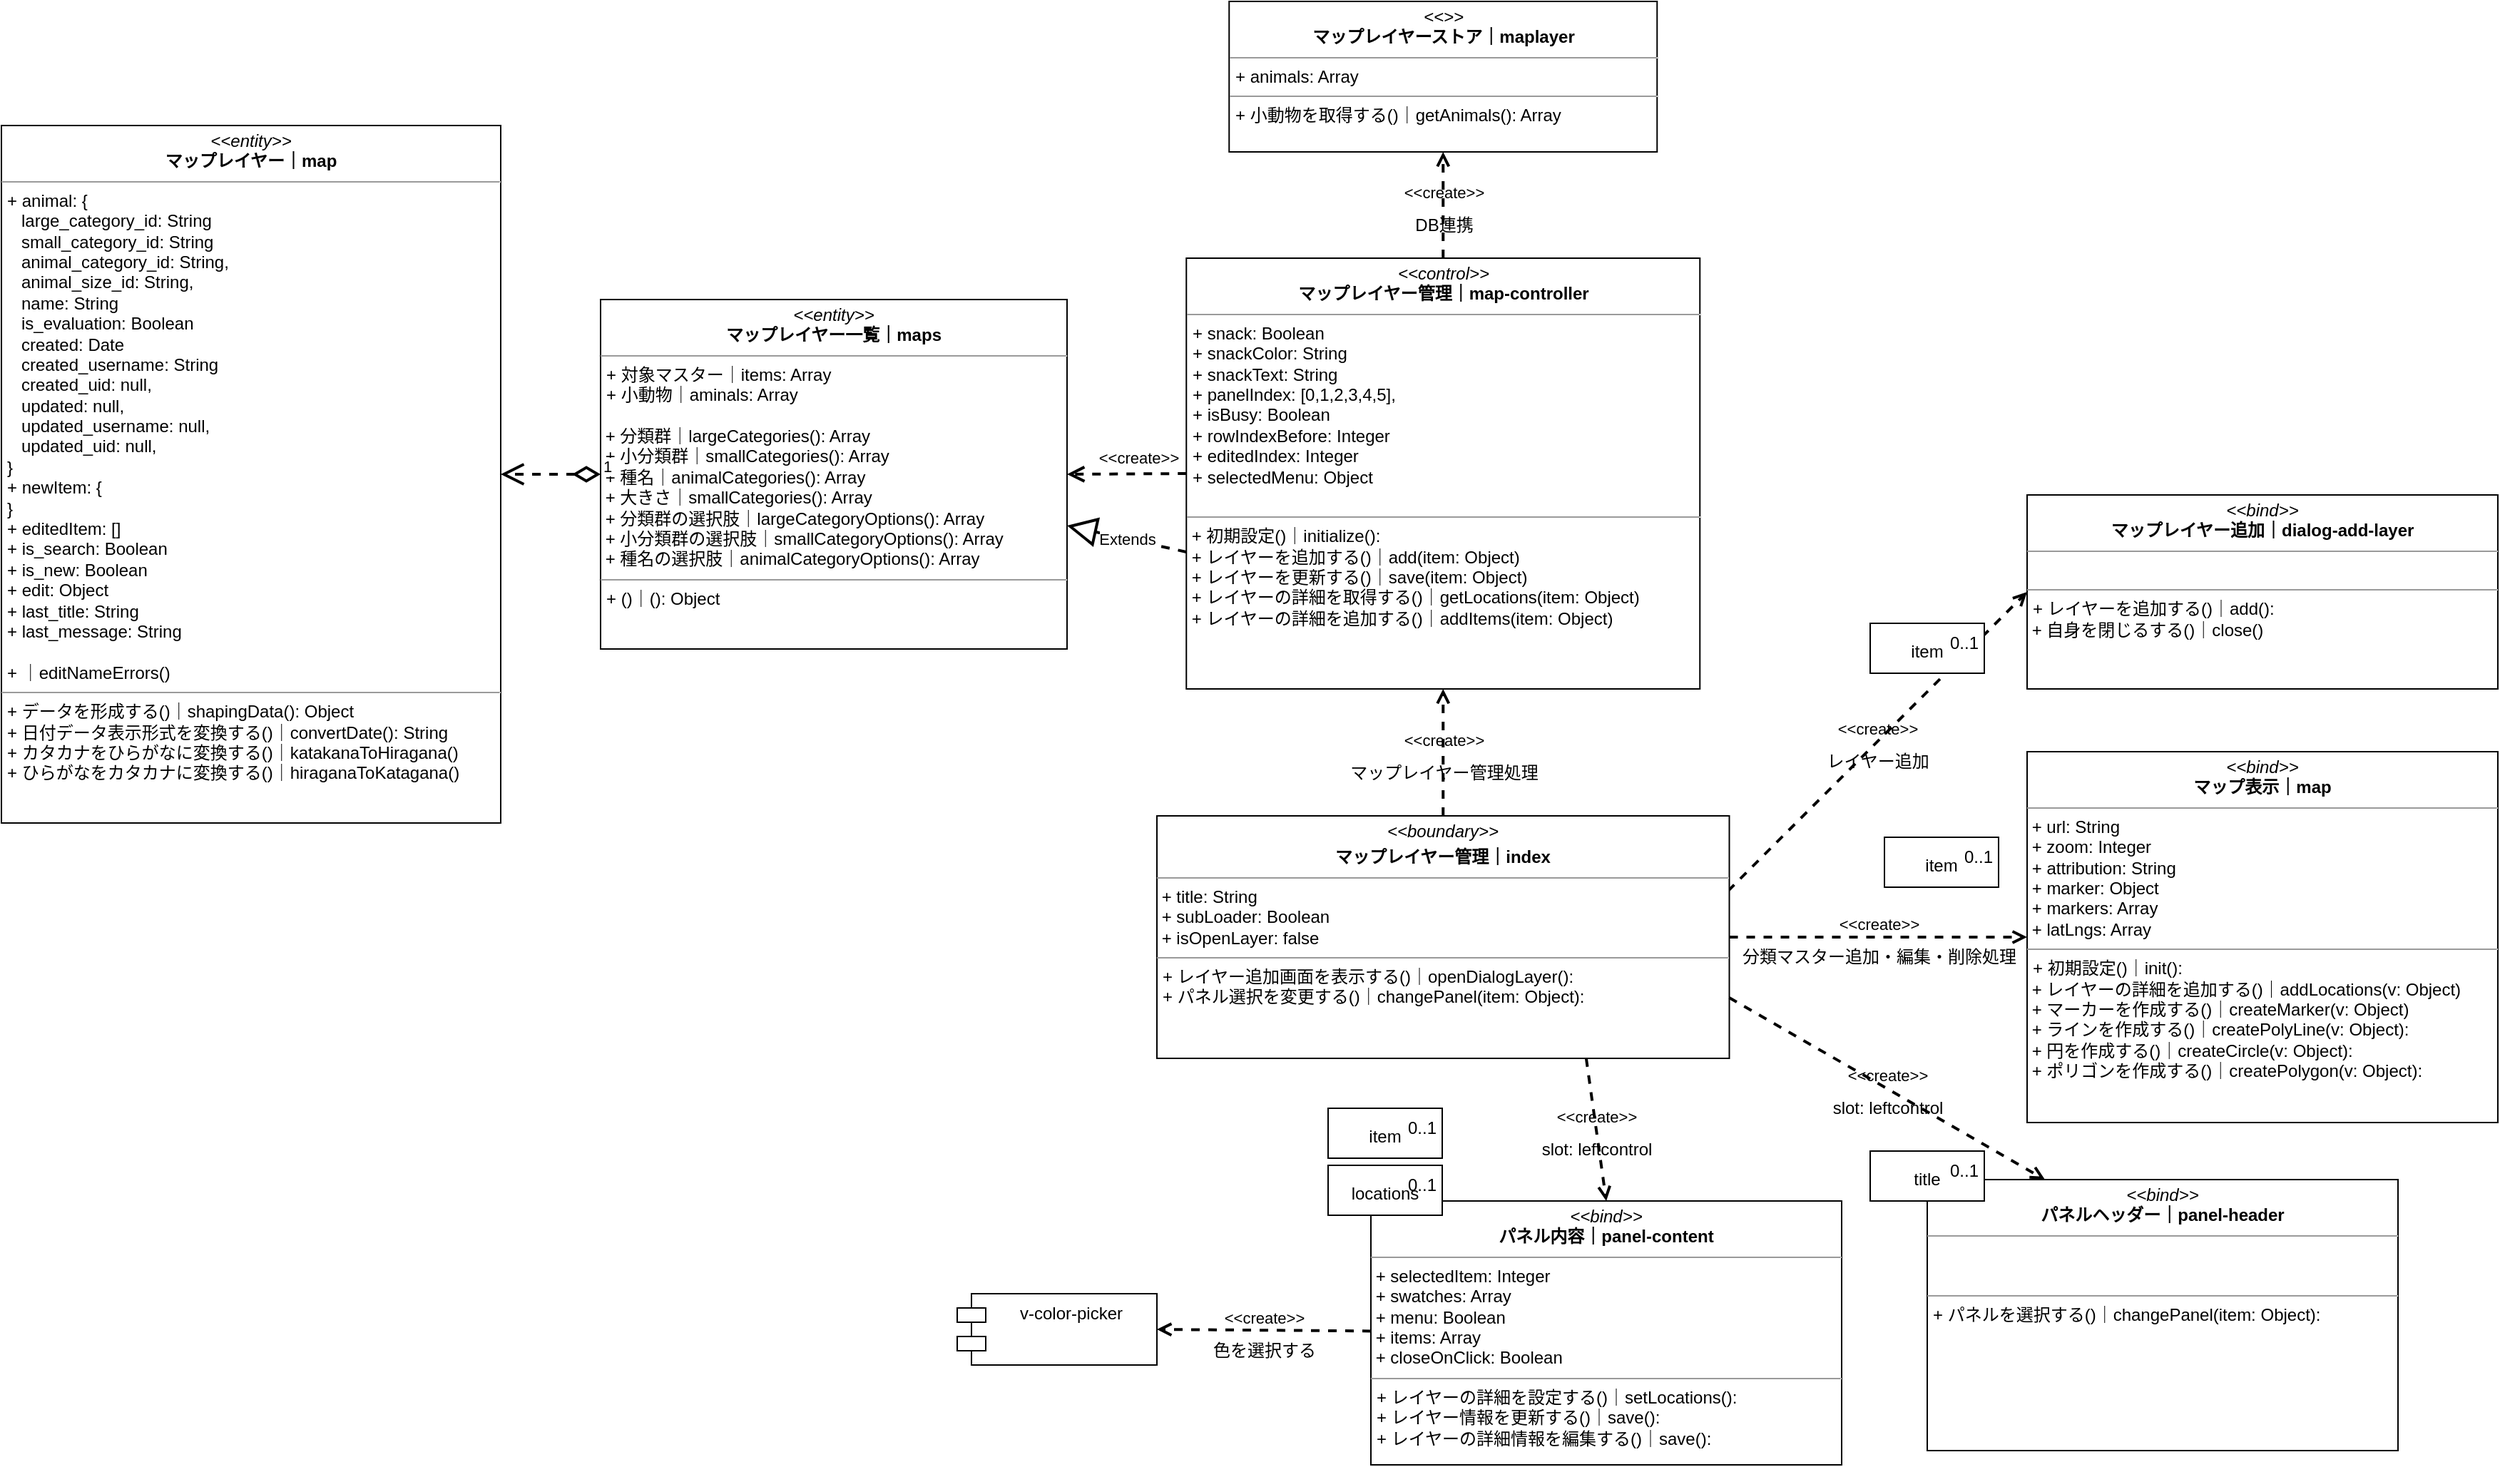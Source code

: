 <mxfile version="20.3.6" type="github">
  <diagram id="1vQAmfwqQpi16tIRLO6_" name="ページ1">
    <mxGraphModel dx="1544" dy="3394" grid="1" gridSize="10" guides="1" tooltips="1" connect="1" arrows="1" fold="1" page="1" pageScale="1" pageWidth="1654" pageHeight="1169" math="0" shadow="0">
      <root>
        <mxCell id="0" />
        <mxCell id="1" parent="0" />
        <mxCell id="9pBoTxXE3n9o_mQpE5U--1" value="&lt;p style=&quot;margin:0px;margin-top:4px;text-align:center;&quot;&gt;&lt;i&gt;&amp;lt;&amp;lt;control&amp;gt;&amp;gt;&lt;/i&gt;&lt;br&gt;&lt;b&gt;マップレイヤー管理｜map-controller&lt;/b&gt;&lt;/p&gt;&lt;hr size=&quot;1&quot;&gt;&lt;p style=&quot;margin:0px;margin-left:4px;&quot;&gt;+&amp;nbsp;&lt;span style=&quot;background-color: initial;&quot;&gt;snack: Boolean&lt;/span&gt;&lt;/p&gt;&lt;p style=&quot;margin:0px;margin-left:4px;&quot;&gt;+ snackColor: String&lt;/p&gt;&lt;p style=&quot;margin:0px;margin-left:4px;&quot;&gt;+ snackText: String&lt;/p&gt;&lt;p style=&quot;margin:0px;margin-left:4px;&quot;&gt;+ panelIndex: [0,1,2,3,4,5],&lt;/p&gt;&lt;p style=&quot;margin:0px;margin-left:4px;&quot;&gt;+ isBusy: Boolean&lt;/p&gt;&lt;p style=&quot;margin:0px;margin-left:4px;&quot;&gt;+ rowIndexBefore: Integer&lt;/p&gt;&lt;p style=&quot;margin:0px;margin-left:4px;&quot;&gt;+ editedIndex: Integer&lt;/p&gt;&lt;p style=&quot;margin:0px;margin-left:4px;&quot;&gt;+ selectedMenu: Object&lt;/p&gt;&lt;br&gt;&lt;div&gt;&lt;/div&gt;&lt;hr size=&quot;1&quot;&gt;&lt;p style=&quot;margin:0px;margin-left:4px;&quot;&gt;&lt;/p&gt;&amp;nbsp;+ 初期設定()｜initialize():&amp;nbsp;&lt;br&gt;&amp;nbsp;&lt;span style=&quot;background-color: initial;&quot;&gt;+&amp;nbsp;&lt;/span&gt;レイヤーを追加する()｜&lt;span style=&quot;background-color: initial;&quot;&gt;add(item: Object)&lt;br&gt;&lt;/span&gt;&amp;nbsp;&lt;span style=&quot;background-color: initial;&quot;&gt;+&amp;nbsp;&lt;/span&gt;レイヤーを更新する()｜&lt;span style=&quot;background-color: initial;&quot;&gt;save(item: Object)&lt;/span&gt;&lt;span style=&quot;background-color: initial;&quot;&gt;&lt;br&gt;&lt;/span&gt;&amp;nbsp;&lt;span style=&quot;background-color: initial;&quot;&gt;+&amp;nbsp;&lt;/span&gt;レイヤーの詳細を取得する()｜&lt;span style=&quot;background-color: initial;&quot;&gt;getLocations(item: Object)&lt;br&gt;&lt;/span&gt;&amp;nbsp;&lt;span style=&quot;background-color: initial;&quot;&gt;+&amp;nbsp;&lt;/span&gt;レイヤーの詳細を追加する()｜&lt;span style=&quot;background-color: initial;&quot;&gt;addItems(item: Object)&lt;/span&gt;&lt;span style=&quot;background-color: initial;&quot;&gt;&lt;br&gt;&lt;/span&gt;" style="verticalAlign=top;align=left;overflow=fill;fontSize=12;fontFamily=Helvetica;html=1;" vertex="1" parent="1">
          <mxGeometry x="880.63" y="-2126" width="360" height="302" as="geometry" />
        </mxCell>
        <mxCell id="9pBoTxXE3n9o_mQpE5U--2" value="&lt;p style=&quot;margin:0px;margin-top:4px;text-align:center;&quot;&gt;&lt;i&gt;&amp;lt;&amp;lt;entity&amp;gt;&amp;gt;&lt;/i&gt;&lt;br&gt;&lt;b&gt;マップレイヤー｜map&lt;/b&gt;&lt;/p&gt;&lt;hr size=&quot;1&quot;&gt;&lt;p style=&quot;margin:0px;margin-left:4px;&quot;&gt;&lt;span style=&quot;background-color: initial;&quot;&gt;+ animal: {&amp;nbsp;&lt;/span&gt;&lt;/p&gt;&lt;p style=&quot;margin:0px;margin-left:4px;&quot;&gt;&amp;nbsp; &amp;nbsp;large_category_id: String&lt;/p&gt;&lt;p style=&quot;margin:0px;margin-left:4px;&quot;&gt;&amp;nbsp; &amp;nbsp;small_category_id: String&lt;/p&gt;&lt;p style=&quot;margin:0px;margin-left:4px;&quot;&gt;&amp;nbsp; &amp;nbsp;animal_category_id: String,&lt;/p&gt;&lt;p style=&quot;margin:0px;margin-left:4px;&quot;&gt;&amp;nbsp; &amp;nbsp;animal_size_id: String,&lt;/p&gt;&lt;p style=&quot;margin:0px;margin-left:4px;&quot;&gt;&amp;nbsp; &amp;nbsp;name: String&lt;/p&gt;&lt;p style=&quot;margin:0px;margin-left:4px;&quot;&gt;&lt;span style=&quot;background-color: initial;&quot;&gt;&amp;nbsp; &amp;nbsp;is_evaluation: Boolean&lt;/span&gt;&lt;br&gt;&lt;/p&gt;&lt;p style=&quot;margin:0px;margin-left:4px;&quot;&gt;&amp;nbsp; &amp;nbsp;created: Date&lt;/p&gt;&lt;p style=&quot;margin:0px;margin-left:4px;&quot;&gt;&amp;nbsp; &amp;nbsp;created_username: String&lt;/p&gt;&lt;p style=&quot;margin:0px;margin-left:4px;&quot;&gt;&amp;nbsp; &amp;nbsp;created_uid: null,&lt;/p&gt;&lt;p style=&quot;margin:0px;margin-left:4px;&quot;&gt;&amp;nbsp; &amp;nbsp;updated: null,&lt;/p&gt;&lt;p style=&quot;margin:0px;margin-left:4px;&quot;&gt;&amp;nbsp; &amp;nbsp;updated_username: null,&lt;/p&gt;&lt;p style=&quot;margin:0px;margin-left:4px;&quot;&gt;&amp;nbsp; &amp;nbsp;updated_uid: null,&lt;/p&gt;&lt;p style=&quot;margin:0px;margin-left:4px;&quot;&gt;}&lt;/p&gt;&lt;p style=&quot;margin: 0px 0px 0px 4px;&quot;&gt;+&amp;nbsp;newItem: {&lt;/p&gt;&lt;p style=&quot;margin: 0px 0px 0px 4px;&quot;&gt;}&lt;/p&gt;&lt;p style=&quot;margin: 0px 0px 0px 4px;&quot;&gt;&lt;span style=&quot;background-color: initial;&quot;&gt;+ editedItem: []&lt;/span&gt;&lt;/p&gt;&lt;p style=&quot;margin: 0px 0px 0px 4px;&quot;&gt;+&amp;nbsp;is_search: Boolean&lt;/p&gt;&lt;p style=&quot;margin: 0px 0px 0px 4px;&quot;&gt;+&amp;nbsp;is_new: Boolean&lt;br&gt;&lt;/p&gt;&lt;p style=&quot;margin: 0px 0px 0px 4px;&quot;&gt;+&amp;nbsp;edit: Object&lt;br&gt;&lt;/p&gt;&lt;p style=&quot;margin: 0px 0px 0px 4px;&quot;&gt;+&amp;nbsp;last_title: String&lt;/p&gt;&lt;p style=&quot;margin: 0px 0px 0px 4px;&quot;&gt;+&amp;nbsp;last_message: String&lt;/p&gt;&lt;p style=&quot;margin: 0px 0px 0px 4px;&quot;&gt;&lt;br&gt;&lt;/p&gt;&lt;p style=&quot;margin: 0px 0px 0px 4px;&quot;&gt;+ ｜editNameErrors()&lt;/p&gt;&lt;hr size=&quot;1&quot;&gt;&lt;p style=&quot;margin:0px;margin-left:4px;&quot;&gt;+ データを形成する()｜shapingData(): Object&lt;br&gt;&lt;/p&gt;&lt;p style=&quot;margin:0px;margin-left:4px;&quot;&gt;+ 日付データ表示形式を変換する()｜convertDate(): String&lt;br&gt;&lt;/p&gt;&lt;p style=&quot;margin:0px;margin-left:4px;&quot;&gt;+ カタカナをひらがなに変換する()｜katakanaToHiragana()&lt;/p&gt;&lt;p style=&quot;margin:0px;margin-left:4px;&quot;&gt;+ ひらがなをカタカナ&lt;span style=&quot;background-color: initial;&quot;&gt;に変換する()｜hiraganaToKatagana()&lt;/span&gt;&lt;/p&gt;" style="verticalAlign=top;align=left;overflow=fill;fontSize=12;fontFamily=Helvetica;html=1;" vertex="1" parent="1">
          <mxGeometry x="50" y="-2219" width="350" height="489" as="geometry" />
        </mxCell>
        <mxCell id="9pBoTxXE3n9o_mQpE5U--3" value="&lt;p style=&quot;margin:0px;margin-top:4px;text-align:center;&quot;&gt;&lt;i&gt;&amp;lt;&amp;lt;entity&amp;gt;&amp;gt;&lt;/i&gt;&lt;br&gt;&lt;b&gt;マップレイヤー一覧｜&lt;/b&gt;&lt;b&gt;map&lt;/b&gt;&lt;b&gt;s&lt;/b&gt;&lt;br&gt;&lt;/p&gt;&lt;hr size=&quot;1&quot;&gt;&lt;p style=&quot;margin:0px;margin-left:4px;&quot;&gt;+ 対象マスター｜items: Array&lt;/p&gt;&lt;p style=&quot;margin:0px;margin-left:4px;&quot;&gt;+ 小動物｜aminals: Array&lt;br&gt;&lt;/p&gt;&lt;p style=&quot;margin:0px;margin-left:4px;&quot;&gt;&lt;br&gt;&lt;/p&gt;&lt;div style=&quot;&quot;&gt;&lt;div&gt;&amp;nbsp;+ 分類群｜largeCategories(): Array&lt;/div&gt;&lt;div&gt;&amp;nbsp;+ 小分類群｜smallCategories(): Array&lt;/div&gt;&lt;div&gt;&amp;nbsp;+ 種名｜animalCategories(): Array&lt;br&gt;&lt;/div&gt;&lt;div&gt;&amp;nbsp;+ 大きさ｜smallCategories(): Array&lt;br&gt;&lt;/div&gt;&lt;div&gt;&amp;nbsp;+ 分類群の選択肢｜largeCategoryOptions(): Array&lt;/div&gt;&lt;div&gt;&amp;nbsp;+ 小分類群の選択肢｜smallCategoryOptions(): Array&lt;br&gt;&lt;/div&gt;&lt;div&gt;&amp;nbsp;+ 種名の選択肢｜animalCategoryOptions(): Array&lt;/div&gt;&lt;/div&gt;&lt;hr size=&quot;1&quot;&gt;&lt;p style=&quot;margin:0px;margin-left:4px;&quot;&gt;&lt;span style=&quot;background-color: initial;&quot;&gt;+ ()｜(): Object&lt;/span&gt;&lt;br&gt;&lt;/p&gt;&lt;p style=&quot;margin:0px;margin-left:4px;&quot;&gt;&lt;br&gt;&lt;/p&gt;" style="verticalAlign=top;align=left;overflow=fill;fontSize=12;fontFamily=Helvetica;html=1;fontColor=#000000;" vertex="1" parent="1">
          <mxGeometry x="470" y="-2097" width="327" height="245" as="geometry" />
        </mxCell>
        <mxCell id="9pBoTxXE3n9o_mQpE5U--4" value="&lt;p style=&quot;margin:0px;margin-top:4px;text-align:center;&quot;&gt;&lt;i&gt;&amp;lt;&amp;lt;bind&amp;gt;&amp;gt;&lt;/i&gt;&lt;br&gt;&lt;b&gt;マップレイヤー追加｜&lt;/b&gt;&lt;b style=&quot;background-color: initial;&quot;&gt;dialog-add-layer&lt;/b&gt;&lt;/p&gt;&lt;hr size=&quot;1&quot;&gt;&lt;div&gt;&lt;/div&gt;&lt;br&gt;&lt;hr size=&quot;1&quot;&gt;&lt;p style=&quot;margin:0px;margin-left:4px;&quot;&gt;+ レイヤーを追加する()｜add():&amp;nbsp;&lt;/p&gt;&amp;nbsp;+ 自身を閉じるする()｜close()" style="verticalAlign=top;align=left;overflow=fill;fontSize=12;fontFamily=Helvetica;html=1;" vertex="1" parent="1">
          <mxGeometry x="1470" y="-1960" width="330" height="136" as="geometry" />
        </mxCell>
        <mxCell id="9pBoTxXE3n9o_mQpE5U--5" value="&amp;lt;&amp;lt;create&amp;gt;&amp;gt;" style="endArrow=open;html=1;rounded=0;align=center;verticalAlign=bottom;dashed=1;endFill=0;labelBackgroundColor=none;fontColor=#000000;startSize=22;endSize=6;sourcePerimeterSpacing=0;targetPerimeterSpacing=0;strokeWidth=2;jumpSize=6;exitX=0.998;exitY=0.309;exitDx=0;exitDy=0;entryX=0;entryY=0.5;entryDx=0;entryDy=0;exitPerimeter=0;" edge="1" parent="1" source="9pBoTxXE3n9o_mQpE5U--9" target="9pBoTxXE3n9o_mQpE5U--4">
          <mxGeometry relative="1" as="geometry">
            <mxPoint x="1410.002" y="-1926.71" as="sourcePoint" />
            <mxPoint x="1468.08" y="-2190" as="targetPoint" />
          </mxGeometry>
        </mxCell>
        <mxCell id="9pBoTxXE3n9o_mQpE5U--6" value="レイヤー追加" style="resizable=0;html=1;align=center;verticalAlign=top;labelBackgroundColor=none;fontColor=#000000;" connectable="0" vertex="1" parent="9pBoTxXE3n9o_mQpE5U--5">
          <mxGeometry relative="1" as="geometry" />
        </mxCell>
        <mxCell id="9pBoTxXE3n9o_mQpE5U--8" value="&lt;p style=&quot;margin:0px;margin-top:4px;text-align:center;&quot;&gt;&lt;i&gt;&amp;lt;&amp;lt;bind&amp;gt;&amp;gt;&lt;/i&gt;&lt;br&gt;&lt;b&gt;マップ表示｜&lt;/b&gt;&lt;b style=&quot;background-color: initial;&quot;&gt;map&lt;/b&gt;&lt;/p&gt;&lt;hr size=&quot;1&quot;&gt;&lt;div&gt;&lt;span style=&quot;background-color: initial;&quot;&gt;&amp;nbsp;+ url: String&lt;/span&gt;&lt;/div&gt;&lt;div&gt;&amp;nbsp;+ zoom: Integer&lt;/div&gt;&amp;nbsp;+&amp;nbsp;&lt;span style=&quot;background-color: initial;&quot;&gt;attribution: String&lt;/span&gt;&lt;br&gt;&amp;nbsp;+&amp;nbsp;&lt;span style=&quot;background-color: initial;&quot;&gt;marker: Object&lt;/span&gt;&lt;br&gt;&amp;nbsp;+&amp;nbsp;&lt;span style=&quot;background-color: initial;&quot;&gt;markers: Array&lt;/span&gt;&lt;br&gt;&amp;nbsp;+&amp;nbsp;&lt;span style=&quot;background-color: initial;&quot;&gt;latLngs: Array&lt;/span&gt;&lt;br&gt;&lt;hr size=&quot;1&quot;&gt;&lt;p style=&quot;margin:0px;margin-left:4px;&quot;&gt;+ 初期設定()｜init():&amp;nbsp;&lt;/p&gt;&amp;nbsp;+ レイヤーの詳細を追加する()｜addLocations(v: Object)&lt;br&gt;&amp;nbsp;+ マーカーを作成する()｜createMarker(v: Object)&lt;br&gt;&amp;nbsp;+ ラインを作成する()｜createPolyLine(v: Object):&amp;nbsp;&lt;br&gt;&amp;nbsp;+ 円を作成する()｜createCircle(v: Object):&amp;nbsp;&lt;br&gt;&amp;nbsp;+ ポリゴンを作成する()｜createPolygon(v: Object):&amp;nbsp;" style="verticalAlign=top;align=left;overflow=fill;fontSize=12;fontFamily=Helvetica;html=1;" vertex="1" parent="1">
          <mxGeometry x="1470" y="-1780" width="330" height="260" as="geometry" />
        </mxCell>
        <mxCell id="9pBoTxXE3n9o_mQpE5U--9" value="&lt;p style=&quot;margin:0px;margin-top:4px;text-align:center;&quot;&gt;&lt;i&gt;&amp;lt;&amp;lt;boundary&amp;gt;&amp;gt;&lt;/i&gt;&lt;b&gt;&lt;br&gt;&lt;/b&gt;&lt;/p&gt;&lt;p style=&quot;margin:0px;margin-top:4px;text-align:center;&quot;&gt;&lt;b&gt;マップレイヤー管理｜index&lt;/b&gt;&lt;/p&gt;&lt;hr size=&quot;1&quot;&gt;&lt;div&gt;&amp;nbsp;+ title: String&lt;/div&gt;&lt;div&gt;&lt;span style=&quot;background-color: initial;&quot;&gt;&amp;nbsp;+ subLoader: Boolean&lt;/span&gt;&lt;/div&gt;&lt;div&gt;&lt;span style=&quot;background-color: initial;&quot;&gt;&amp;nbsp;+ isOpenLayer: false&lt;/span&gt;&lt;/div&gt;&lt;hr size=&quot;1&quot;&gt;&lt;p style=&quot;margin:0px;margin-left:4px;&quot;&gt;+ レイヤー追加画面を表示する()｜openDialogLayer():&amp;nbsp;&lt;span style=&quot;background-color: initial;&quot;&gt;&lt;br&gt;&lt;/span&gt;&lt;/p&gt;&lt;p style=&quot;margin:0px;margin-left:4px;&quot;&gt;+ パネル選択を変更する()｜changePanel(item: Object):&amp;nbsp;&lt;br&gt;&lt;/p&gt;&lt;p style=&quot;margin:0px;margin-left:4px;&quot;&gt;&lt;/p&gt;" style="verticalAlign=top;align=left;overflow=fill;fontSize=12;fontFamily=Helvetica;html=1;" vertex="1" parent="1">
          <mxGeometry x="860" y="-1735" width="401.25" height="170" as="geometry" />
        </mxCell>
        <mxCell id="9pBoTxXE3n9o_mQpE5U--10" value="&amp;lt;&amp;lt;create&amp;gt;&amp;gt;" style="endArrow=open;html=1;rounded=0;align=center;verticalAlign=bottom;dashed=1;endFill=0;labelBackgroundColor=none;fontColor=#000000;startSize=22;endSize=6;sourcePerimeterSpacing=0;targetPerimeterSpacing=0;strokeWidth=2;jumpSize=6;exitX=1;exitY=0.5;exitDx=0;exitDy=0;entryX=0;entryY=0.5;entryDx=0;entryDy=0;" edge="1" parent="1" source="9pBoTxXE3n9o_mQpE5U--9" target="9pBoTxXE3n9o_mQpE5U--8">
          <mxGeometry relative="1" as="geometry">
            <mxPoint x="1270.448" y="-1697.47" as="sourcePoint" />
            <mxPoint x="1480" y="-1969" as="targetPoint" />
          </mxGeometry>
        </mxCell>
        <mxCell id="9pBoTxXE3n9o_mQpE5U--11" value="分類マスター追加・編集・削除処理" style="resizable=0;html=1;align=center;verticalAlign=top;labelBackgroundColor=none;fontColor=#000000;" connectable="0" vertex="1" parent="9pBoTxXE3n9o_mQpE5U--10">
          <mxGeometry relative="1" as="geometry" />
        </mxCell>
        <mxCell id="9pBoTxXE3n9o_mQpE5U--12" value="&lt;p style=&quot;margin:0px;margin-top:4px;text-align:center;&quot;&gt;&lt;i&gt;&amp;lt;&amp;lt;bind&amp;gt;&amp;gt;&lt;/i&gt;&lt;br&gt;&lt;b&gt;パネルヘッダー｜&lt;/b&gt;&lt;b style=&quot;background-color: initial;&quot;&gt;panel-header&lt;/b&gt;&lt;/p&gt;&lt;hr size=&quot;1&quot;&gt;&lt;div&gt;&lt;br&gt;&lt;/div&gt;&lt;br&gt;&lt;hr size=&quot;1&quot;&gt;&lt;p style=&quot;margin:0px;margin-left:4px;&quot;&gt;+ パネルを選択する()｜changePanel(item: Object):&amp;nbsp;&lt;/p&gt;" style="verticalAlign=top;align=left;overflow=fill;fontSize=12;fontFamily=Helvetica;html=1;" vertex="1" parent="1">
          <mxGeometry x="1400" y="-1480" width="330" height="190" as="geometry" />
        </mxCell>
        <mxCell id="9pBoTxXE3n9o_mQpE5U--13" value="&lt;p style=&quot;margin:0px;margin-top:4px;text-align:center;&quot;&gt;&lt;i&gt;&amp;lt;&amp;lt;&amp;gt;&amp;gt;&lt;/i&gt;&lt;br&gt;&lt;b&gt;マップレイヤーストア｜maplayer&lt;/b&gt;&lt;br&gt;&lt;/p&gt;&lt;hr size=&quot;1&quot;&gt;&lt;p style=&quot;margin:0px;margin-left:4px;&quot;&gt;+ animals: Array&lt;/p&gt;&lt;hr size=&quot;1&quot;&gt;&lt;p style=&quot;margin:0px;margin-left:4px;&quot;&gt;&lt;span style=&quot;background-color: initial;&quot;&gt;+ 小動物を取得する()｜getAnimals(): Array&lt;/span&gt;&lt;/p&gt;" style="verticalAlign=top;align=left;overflow=fill;fontSize=12;fontFamily=Helvetica;html=1;fontColor=#000000;" vertex="1" parent="1">
          <mxGeometry x="910.63" y="-2306" width="300" height="105.5" as="geometry" />
        </mxCell>
        <mxCell id="9pBoTxXE3n9o_mQpE5U--14" value="&amp;lt;&amp;lt;create&amp;gt;&amp;gt;" style="endArrow=open;html=1;rounded=0;align=center;verticalAlign=bottom;dashed=1;endFill=0;labelBackgroundColor=none;fontColor=#000000;startSize=22;endSize=6;sourcePerimeterSpacing=0;targetPerimeterSpacing=0;strokeWidth=2;jumpSize=6;exitX=0.5;exitY=0;exitDx=0;exitDy=0;entryX=0.5;entryY=1;entryDx=0;entryDy=0;" edge="1" parent="1" source="9pBoTxXE3n9o_mQpE5U--1" target="9pBoTxXE3n9o_mQpE5U--13">
          <mxGeometry relative="1" as="geometry">
            <mxPoint x="1268.75" y="-1780" as="sourcePoint" />
            <mxPoint x="1247.261" y="-2054.5" as="targetPoint" />
          </mxGeometry>
        </mxCell>
        <mxCell id="9pBoTxXE3n9o_mQpE5U--15" value="DB連携" style="resizable=0;html=1;align=center;verticalAlign=top;labelBackgroundColor=none;fontColor=#000000;" connectable="0" vertex="1" parent="9pBoTxXE3n9o_mQpE5U--14">
          <mxGeometry relative="1" as="geometry" />
        </mxCell>
        <mxCell id="9pBoTxXE3n9o_mQpE5U--16" value="1" style="endArrow=open;html=1;endSize=12;startArrow=diamondThin;startSize=14;startFill=0;align=left;verticalAlign=bottom;rounded=0;dashed=1;fontColor=#000000;sourcePerimeterSpacing=0;targetPerimeterSpacing=0;strokeWidth=2;jumpSize=6;exitX=0;exitY=0.5;exitDx=0;exitDy=0;entryX=1;entryY=0.5;entryDx=0;entryDy=0;" edge="1" parent="1" source="9pBoTxXE3n9o_mQpE5U--3" target="9pBoTxXE3n9o_mQpE5U--2">
          <mxGeometry x="-1" y="3" relative="1" as="geometry">
            <mxPoint x="570" y="-1664.5" as="sourcePoint" />
            <mxPoint x="480" y="-1664.5" as="targetPoint" />
          </mxGeometry>
        </mxCell>
        <mxCell id="9pBoTxXE3n9o_mQpE5U--17" value="Extends" style="endArrow=block;endSize=16;endFill=0;html=1;rounded=0;dashed=1;fontColor=#000000;sourcePerimeterSpacing=0;targetPerimeterSpacing=0;strokeWidth=2;jumpSize=6;exitX=0;exitY=0.682;exitDx=0;exitDy=0;exitPerimeter=0;" edge="1" parent="1" source="9pBoTxXE3n9o_mQpE5U--1" target="9pBoTxXE3n9o_mQpE5U--3">
          <mxGeometry width="160" relative="1" as="geometry">
            <mxPoint x="1156.25" y="-1704.5" as="sourcePoint" />
            <mxPoint x="897.0" y="-1700.207" as="targetPoint" />
          </mxGeometry>
        </mxCell>
        <mxCell id="9pBoTxXE3n9o_mQpE5U--18" value="&amp;lt;&amp;lt;create&amp;gt;&amp;gt;" style="endArrow=open;startArrow=none;endFill=0;startFill=0;endSize=8;html=1;verticalAlign=bottom;dashed=1;labelBackgroundColor=none;rounded=0;fontColor=#000000;sourcePerimeterSpacing=0;targetPerimeterSpacing=0;strokeWidth=2;jumpSize=6;entryX=1;entryY=0.5;entryDx=0;entryDy=0;exitX=0;exitY=0.5;exitDx=0;exitDy=0;" edge="1" parent="1" source="9pBoTxXE3n9o_mQpE5U--1" target="9pBoTxXE3n9o_mQpE5U--3">
          <mxGeometry x="-0.189" y="-2" width="160" relative="1" as="geometry">
            <mxPoint x="910.63" y="-1824" as="sourcePoint" />
            <mxPoint x="651.38" y="-1831.25" as="targetPoint" />
            <mxPoint as="offset" />
          </mxGeometry>
        </mxCell>
        <mxCell id="9pBoTxXE3n9o_mQpE5U--19" value="&amp;lt;&amp;lt;create&amp;gt;&amp;gt;" style="endArrow=open;html=1;rounded=0;align=center;verticalAlign=bottom;dashed=1;endFill=0;labelBackgroundColor=none;fontColor=#000000;startSize=22;endSize=6;sourcePerimeterSpacing=0;targetPerimeterSpacing=0;strokeWidth=2;jumpSize=6;entryX=0.5;entryY=1;entryDx=0;entryDy=0;" edge="1" parent="1" source="9pBoTxXE3n9o_mQpE5U--9" target="9pBoTxXE3n9o_mQpE5U--1">
          <mxGeometry relative="1" as="geometry">
            <mxPoint x="1270.447" y="-1672.47" as="sourcePoint" />
            <mxPoint x="1480.0" y="-1969.0" as="targetPoint" />
          </mxGeometry>
        </mxCell>
        <mxCell id="9pBoTxXE3n9o_mQpE5U--20" value="マップレイヤー管理処理" style="resizable=0;html=1;align=center;verticalAlign=top;labelBackgroundColor=none;fontColor=#000000;" connectable="0" vertex="1" parent="9pBoTxXE3n9o_mQpE5U--19">
          <mxGeometry relative="1" as="geometry" />
        </mxCell>
        <mxCell id="9pBoTxXE3n9o_mQpE5U--21" value="&lt;p style=&quot;margin:0px;margin-top:4px;text-align:center;&quot;&gt;&lt;i&gt;&amp;lt;&amp;lt;bind&amp;gt;&amp;gt;&lt;/i&gt;&lt;br&gt;&lt;b&gt;パネル内容｜&lt;/b&gt;&lt;b style=&quot;background-color: initial;&quot;&gt;panel-content&lt;/b&gt;&lt;/p&gt;&lt;hr size=&quot;1&quot;&gt;&lt;div&gt;&lt;span style=&quot;background-color: initial;&quot;&gt;&amp;nbsp;+ selectedItem: Integer&lt;/span&gt;&lt;/div&gt;&lt;div&gt;&lt;span style=&quot;background-color: initial;&quot;&gt;&amp;nbsp;+ swatches: Array&lt;/span&gt;&lt;/div&gt;&amp;nbsp;+ menu: Boolean&lt;br&gt;&amp;nbsp;+ items: Array&lt;br&gt;&amp;nbsp;+&amp;nbsp;closeOnClick: Boolean&lt;br&gt;&lt;hr size=&quot;1&quot;&gt;&lt;p style=&quot;margin:0px;margin-left:4px;&quot;&gt;&lt;span style=&quot;background-color: initial;&quot;&gt;+ レイヤーの詳細を設定する()｜&lt;/span&gt;setLocations&lt;span style=&quot;background-color: initial;&quot;&gt;():&amp;nbsp;&lt;/span&gt;&lt;br&gt;&lt;/p&gt;&lt;p style=&quot;margin:0px;margin-left:4px;&quot;&gt;+ レイヤー情報を更新する()｜save():&amp;nbsp;&lt;span style=&quot;background-color: initial;&quot;&gt;&lt;br&gt;&lt;/span&gt;&lt;/p&gt;&lt;p style=&quot;margin:0px;margin-left:4px;&quot;&gt;+ レイヤーの詳細情報を編集する()｜save():&amp;nbsp;&lt;span style=&quot;background-color: initial;&quot;&gt;&lt;br&gt;&lt;/span&gt;&lt;/p&gt;" style="verticalAlign=top;align=left;overflow=fill;fontSize=12;fontFamily=Helvetica;html=1;" vertex="1" parent="1">
          <mxGeometry x="1010" y="-1465" width="330" height="185" as="geometry" />
        </mxCell>
        <mxCell id="9pBoTxXE3n9o_mQpE5U--22" value="&amp;lt;&amp;lt;create&amp;gt;&amp;gt;" style="endArrow=open;html=1;rounded=0;align=center;verticalAlign=bottom;dashed=1;endFill=0;labelBackgroundColor=none;fontColor=#000000;startSize=22;endSize=6;sourcePerimeterSpacing=0;targetPerimeterSpacing=0;strokeWidth=2;jumpSize=6;entryX=0.5;entryY=0;entryDx=0;entryDy=0;exitX=0.75;exitY=1;exitDx=0;exitDy=0;" edge="1" parent="1" source="9pBoTxXE3n9o_mQpE5U--9" target="9pBoTxXE3n9o_mQpE5U--21">
          <mxGeometry relative="1" as="geometry">
            <mxPoint x="1150" y="-1570" as="sourcePoint" />
            <mxPoint x="1070.63" y="-1814" as="targetPoint" />
          </mxGeometry>
        </mxCell>
        <mxCell id="9pBoTxXE3n9o_mQpE5U--23" value="slot:&amp;nbsp;leftcontrol" style="resizable=0;html=1;align=center;verticalAlign=top;labelBackgroundColor=none;fontColor=#000000;" connectable="0" vertex="1" parent="9pBoTxXE3n9o_mQpE5U--22">
          <mxGeometry relative="1" as="geometry" />
        </mxCell>
        <mxCell id="9pBoTxXE3n9o_mQpE5U--27" value="&amp;lt;&amp;lt;create&amp;gt;&amp;gt;" style="endArrow=open;html=1;rounded=0;align=center;verticalAlign=bottom;dashed=1;endFill=0;labelBackgroundColor=none;fontColor=#000000;startSize=22;endSize=6;sourcePerimeterSpacing=0;targetPerimeterSpacing=0;strokeWidth=2;jumpSize=6;entryX=0.25;entryY=0;entryDx=0;entryDy=0;exitX=1;exitY=0.75;exitDx=0;exitDy=0;" edge="1" parent="1" source="9pBoTxXE3n9o_mQpE5U--9" target="9pBoTxXE3n9o_mQpE5U--12">
          <mxGeometry relative="1" as="geometry">
            <mxPoint x="1170.938" y="-1555" as="sourcePoint" />
            <mxPoint x="1205" y="-1470" as="targetPoint" />
          </mxGeometry>
        </mxCell>
        <mxCell id="9pBoTxXE3n9o_mQpE5U--28" value="slot:&amp;nbsp;leftcontrol" style="resizable=0;html=1;align=center;verticalAlign=top;labelBackgroundColor=none;fontColor=#000000;" connectable="0" vertex="1" parent="9pBoTxXE3n9o_mQpE5U--27">
          <mxGeometry relative="1" as="geometry" />
        </mxCell>
        <mxCell id="9pBoTxXE3n9o_mQpE5U--29" value="v-color-picker" style="shape=module;align=left;spacingLeft=20;align=center;verticalAlign=top;" vertex="1" parent="1">
          <mxGeometry x="720" y="-1400" width="140" height="50" as="geometry" />
        </mxCell>
        <mxCell id="9pBoTxXE3n9o_mQpE5U--30" value="&amp;lt;&amp;lt;create&amp;gt;&amp;gt;" style="endArrow=open;html=1;rounded=0;align=center;verticalAlign=bottom;dashed=1;endFill=0;labelBackgroundColor=none;fontColor=#000000;startSize=22;endSize=6;sourcePerimeterSpacing=0;targetPerimeterSpacing=0;strokeWidth=2;jumpSize=6;entryX=1;entryY=0.5;entryDx=0;entryDy=0;" edge="1" parent="1" source="9pBoTxXE3n9o_mQpE5U--21" target="9pBoTxXE3n9o_mQpE5U--29">
          <mxGeometry relative="1" as="geometry">
            <mxPoint x="1170.938" y="-1555" as="sourcePoint" />
            <mxPoint x="1185.0" y="-1470" as="targetPoint" />
          </mxGeometry>
        </mxCell>
        <mxCell id="9pBoTxXE3n9o_mQpE5U--31" value="色を選択する" style="resizable=0;html=1;align=center;verticalAlign=top;labelBackgroundColor=none;fontColor=#000000;" connectable="0" vertex="1" parent="9pBoTxXE3n9o_mQpE5U--30">
          <mxGeometry relative="1" as="geometry" />
        </mxCell>
        <mxCell id="9pBoTxXE3n9o_mQpE5U--34" value="0..1" style="align=right;verticalAlign=top;spacingRight=2;" vertex="1" parent="1">
          <mxGeometry x="1370" y="-1720" width="80" height="35" as="geometry" />
        </mxCell>
        <mxCell id="9pBoTxXE3n9o_mQpE5U--35" value="item" style="text;html=1;strokeColor=none;fillColor=none;align=center;verticalAlign=middle;spacingLeft=4;spacingRight=4;overflow=hidden;rotatable=0;points=[[0,0.5],[1,0.5]];portConstraint=eastwest;resizeWidth=1;" vertex="1" parent="9pBoTxXE3n9o_mQpE5U--34">
          <mxGeometry y="1" width="80" height="30" relative="1" as="geometry">
            <mxPoint y="-30" as="offset" />
          </mxGeometry>
        </mxCell>
        <mxCell id="9pBoTxXE3n9o_mQpE5U--36" value="0..1" style="align=right;verticalAlign=top;spacingRight=2;" vertex="1" parent="1">
          <mxGeometry x="1360" y="-1870" width="80" height="35" as="geometry" />
        </mxCell>
        <mxCell id="9pBoTxXE3n9o_mQpE5U--37" value="item" style="text;html=1;strokeColor=none;fillColor=none;align=center;verticalAlign=middle;spacingLeft=4;spacingRight=4;overflow=hidden;rotatable=0;points=[[0,0.5],[1,0.5]];portConstraint=eastwest;resizeWidth=1;" vertex="1" parent="9pBoTxXE3n9o_mQpE5U--36">
          <mxGeometry y="1" width="80" height="30" relative="1" as="geometry">
            <mxPoint y="-30" as="offset" />
          </mxGeometry>
        </mxCell>
        <mxCell id="9pBoTxXE3n9o_mQpE5U--42" value="0..1" style="align=right;verticalAlign=top;spacingRight=2;" vertex="1" parent="1">
          <mxGeometry x="980" y="-1530" width="80" height="35" as="geometry" />
        </mxCell>
        <mxCell id="9pBoTxXE3n9o_mQpE5U--43" value="item" style="text;html=1;strokeColor=none;fillColor=none;align=center;verticalAlign=middle;spacingLeft=4;spacingRight=4;overflow=hidden;rotatable=0;points=[[0,0.5],[1,0.5]];portConstraint=eastwest;resizeWidth=1;" vertex="1" parent="9pBoTxXE3n9o_mQpE5U--42">
          <mxGeometry y="1" width="80" height="30" relative="1" as="geometry">
            <mxPoint y="-30" as="offset" />
          </mxGeometry>
        </mxCell>
        <mxCell id="9pBoTxXE3n9o_mQpE5U--46" value="0..1" style="align=right;verticalAlign=top;spacingRight=2;" vertex="1" parent="1">
          <mxGeometry x="980" y="-1490" width="80" height="35" as="geometry" />
        </mxCell>
        <mxCell id="9pBoTxXE3n9o_mQpE5U--47" value="locations" style="text;html=1;strokeColor=none;fillColor=none;align=center;verticalAlign=middle;spacingLeft=4;spacingRight=4;overflow=hidden;rotatable=0;points=[[0,0.5],[1,0.5]];portConstraint=eastwest;resizeWidth=1;" vertex="1" parent="9pBoTxXE3n9o_mQpE5U--46">
          <mxGeometry y="1" width="80" height="30" relative="1" as="geometry">
            <mxPoint y="-30" as="offset" />
          </mxGeometry>
        </mxCell>
        <mxCell id="9pBoTxXE3n9o_mQpE5U--50" value="0..1" style="align=right;verticalAlign=top;spacingRight=2;" vertex="1" parent="1">
          <mxGeometry x="1360" y="-1500" width="80" height="35" as="geometry" />
        </mxCell>
        <mxCell id="9pBoTxXE3n9o_mQpE5U--51" value="title" style="text;html=1;strokeColor=none;fillColor=none;align=center;verticalAlign=middle;spacingLeft=4;spacingRight=4;overflow=hidden;rotatable=0;points=[[0,0.5],[1,0.5]];portConstraint=eastwest;resizeWidth=1;" vertex="1" parent="9pBoTxXE3n9o_mQpE5U--50">
          <mxGeometry y="1" width="80" height="30" relative="1" as="geometry">
            <mxPoint y="-30" as="offset" />
          </mxGeometry>
        </mxCell>
      </root>
    </mxGraphModel>
  </diagram>
</mxfile>
